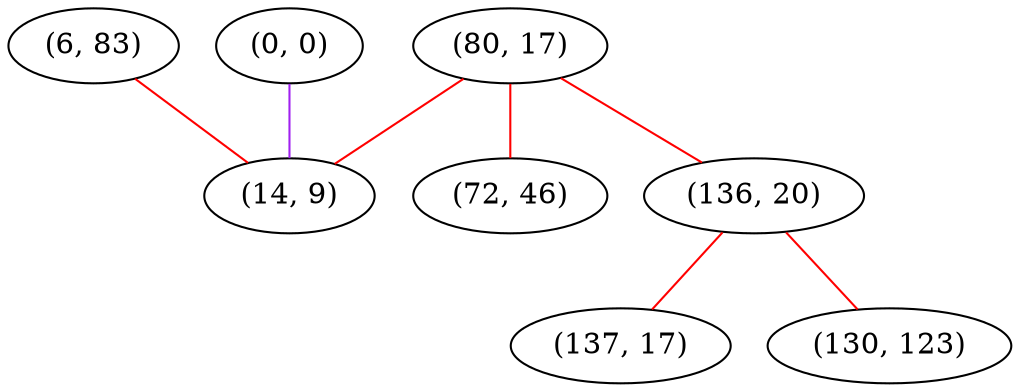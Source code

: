 graph "" {
"(6, 83)";
"(80, 17)";
"(0, 0)";
"(72, 46)";
"(136, 20)";
"(137, 17)";
"(14, 9)";
"(130, 123)";
"(6, 83)" -- "(14, 9)"  [color=red, key=0, weight=1];
"(80, 17)" -- "(72, 46)"  [color=red, key=0, weight=1];
"(80, 17)" -- "(14, 9)"  [color=red, key=0, weight=1];
"(80, 17)" -- "(136, 20)"  [color=red, key=0, weight=1];
"(0, 0)" -- "(14, 9)"  [color=purple, key=0, weight=4];
"(136, 20)" -- "(130, 123)"  [color=red, key=0, weight=1];
"(136, 20)" -- "(137, 17)"  [color=red, key=0, weight=1];
}
